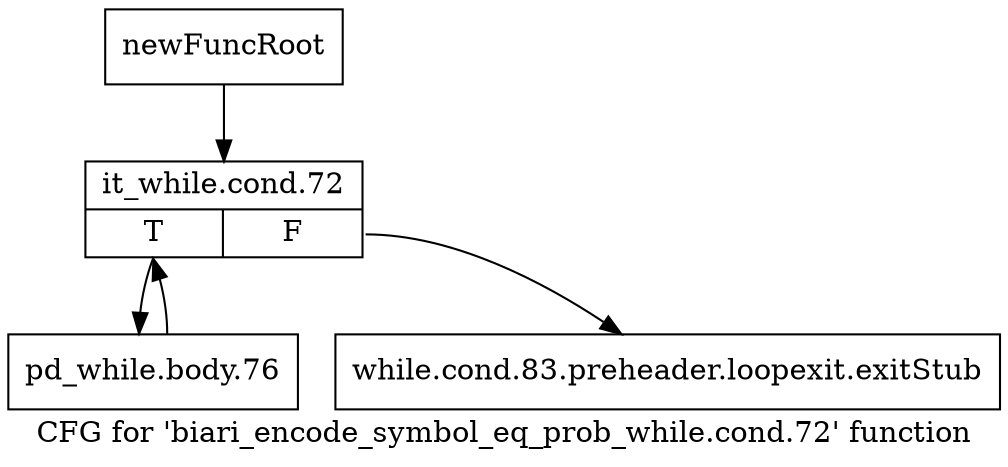 digraph "CFG for 'biari_encode_symbol_eq_prob_while.cond.72' function" {
	label="CFG for 'biari_encode_symbol_eq_prob_while.cond.72' function";

	Node0x219ae50 [shape=record,label="{newFuncRoot}"];
	Node0x219ae50 -> Node0x219aef0;
	Node0x219aea0 [shape=record,label="{while.cond.83.preheader.loopexit.exitStub}"];
	Node0x219aef0 [shape=record,label="{it_while.cond.72|{<s0>T|<s1>F}}"];
	Node0x219aef0:s0 -> Node0x219af40;
	Node0x219aef0:s1 -> Node0x219aea0;
	Node0x219af40 [shape=record,label="{pd_while.body.76}"];
	Node0x219af40 -> Node0x219aef0;
}
